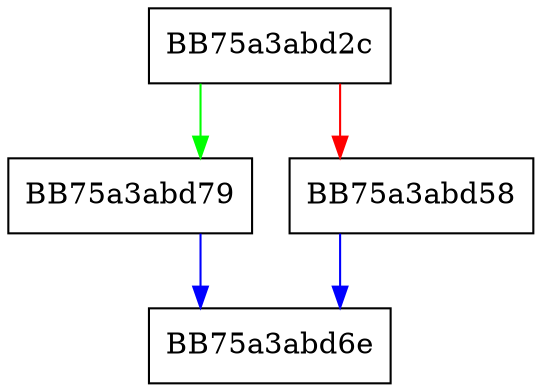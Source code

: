 digraph numFromFloat {
  node [shape="box"];
  graph [splines=ortho];
  BB75a3abd2c -> BB75a3abd79 [color="green"];
  BB75a3abd2c -> BB75a3abd58 [color="red"];
  BB75a3abd58 -> BB75a3abd6e [color="blue"];
  BB75a3abd79 -> BB75a3abd6e [color="blue"];
}